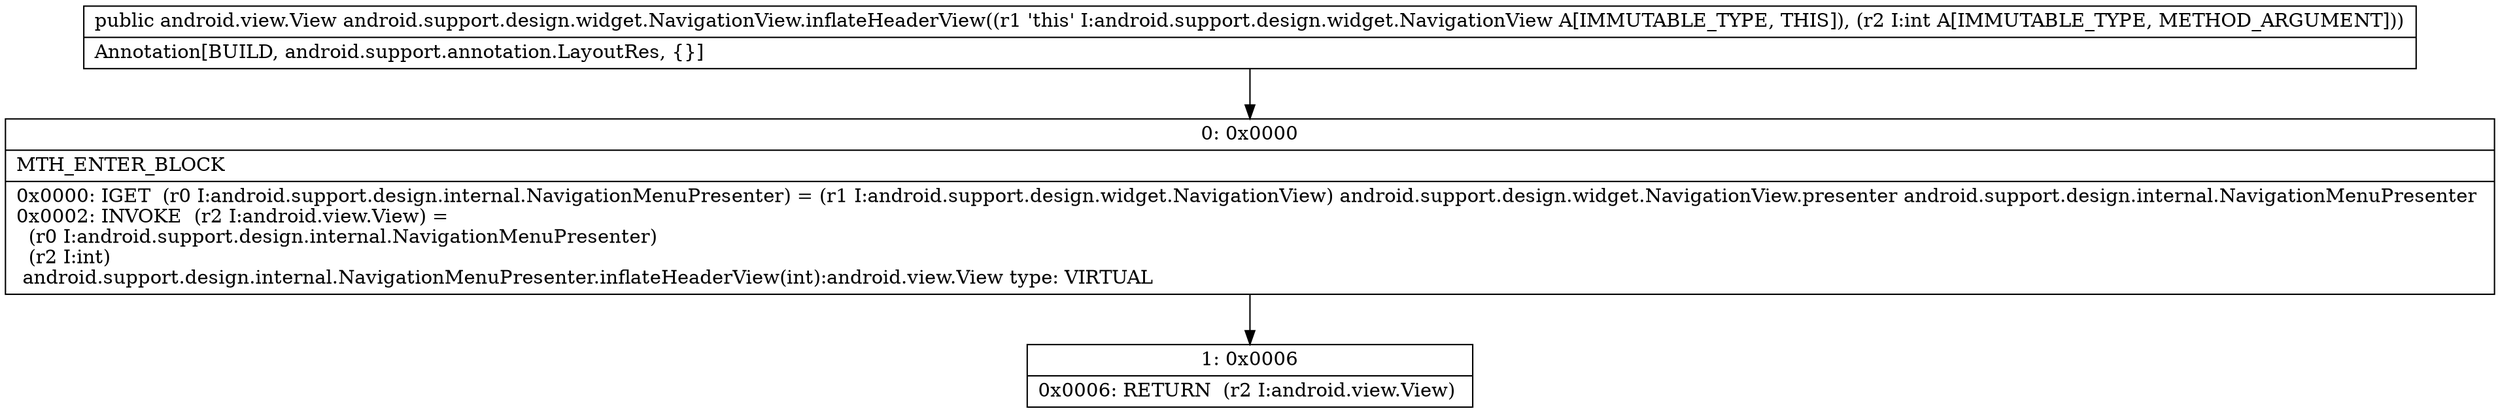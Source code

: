 digraph "CFG forandroid.support.design.widget.NavigationView.inflateHeaderView(I)Landroid\/view\/View;" {
Node_0 [shape=record,label="{0\:\ 0x0000|MTH_ENTER_BLOCK\l|0x0000: IGET  (r0 I:android.support.design.internal.NavigationMenuPresenter) = (r1 I:android.support.design.widget.NavigationView) android.support.design.widget.NavigationView.presenter android.support.design.internal.NavigationMenuPresenter \l0x0002: INVOKE  (r2 I:android.view.View) = \l  (r0 I:android.support.design.internal.NavigationMenuPresenter)\l  (r2 I:int)\l android.support.design.internal.NavigationMenuPresenter.inflateHeaderView(int):android.view.View type: VIRTUAL \l}"];
Node_1 [shape=record,label="{1\:\ 0x0006|0x0006: RETURN  (r2 I:android.view.View) \l}"];
MethodNode[shape=record,label="{public android.view.View android.support.design.widget.NavigationView.inflateHeaderView((r1 'this' I:android.support.design.widget.NavigationView A[IMMUTABLE_TYPE, THIS]), (r2 I:int A[IMMUTABLE_TYPE, METHOD_ARGUMENT]))  | Annotation[BUILD, android.support.annotation.LayoutRes, \{\}]\l}"];
MethodNode -> Node_0;
Node_0 -> Node_1;
}

